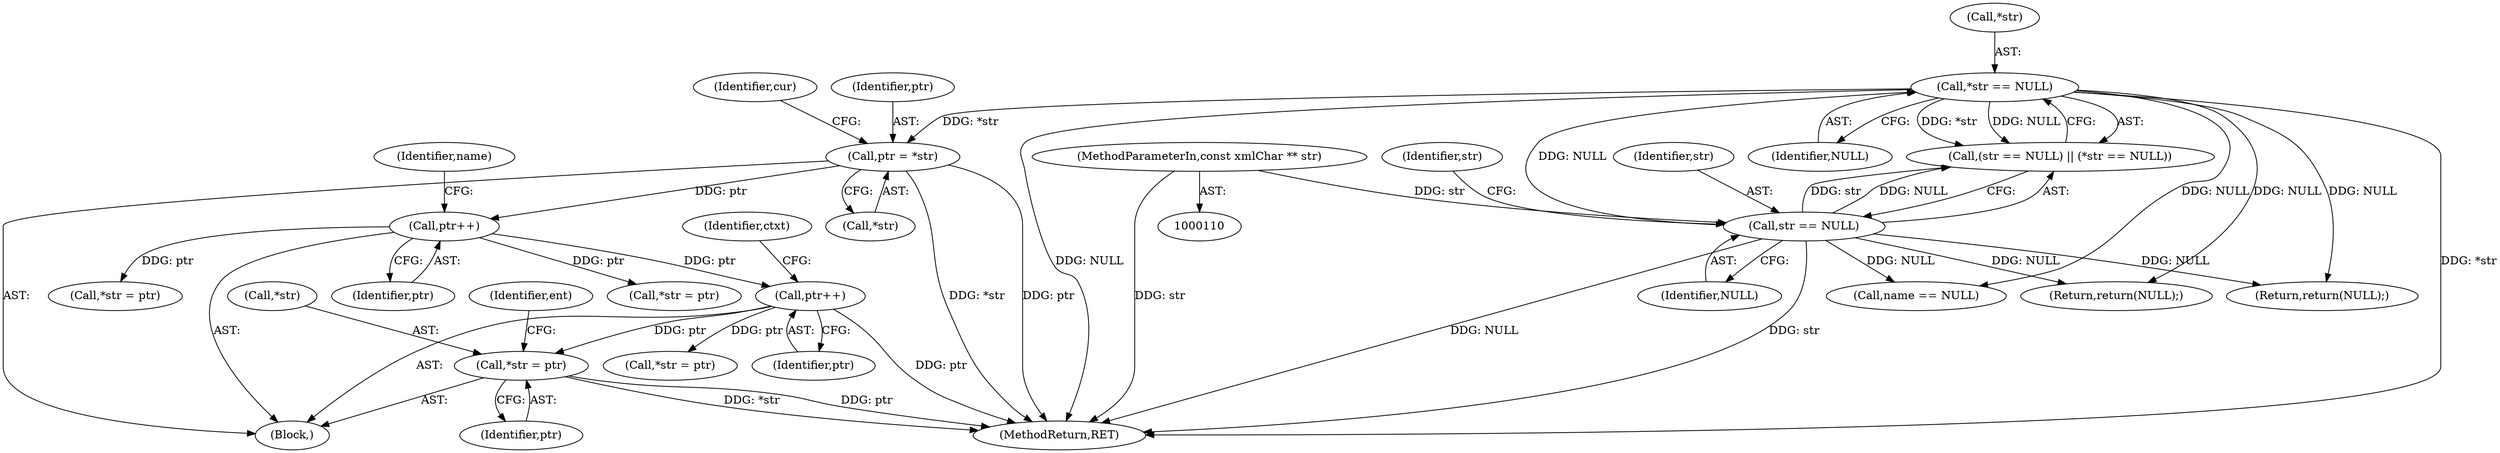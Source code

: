 digraph "0_Chrome_d0947db40187f4708c58e64cbd6013faf9eddeed_34@pointer" {
"1000404" [label="(Call,*str = ptr)"];
"1000187" [label="(Call,ptr++)"];
"1000146" [label="(Call,ptr++)"];
"1000132" [label="(Call,ptr = *str)"];
"1000126" [label="(Call,*str == NULL)"];
"1000123" [label="(Call,str == NULL)"];
"1000112" [label="(MethodParameterIn,const xmlChar ** str)"];
"1000123" [label="(Call,str == NULL)"];
"1000137" [label="(Identifier,cur)"];
"1000155" [label="(Call,name == NULL)"];
"1000163" [label="(Call,*str = ptr)"];
"1000130" [label="(Return,return(NULL);)"];
"1000125" [label="(Identifier,NULL)"];
"1000132" [label="(Call,ptr = *str)"];
"1000404" [label="(Call,*str = ptr)"];
"1000181" [label="(Call,*str = ptr)"];
"1000127" [label="(Call,*str)"];
"1000410" [label="(MethodReturn,RET)"];
"1000134" [label="(Call,*str)"];
"1000188" [label="(Identifier,ptr)"];
"1000405" [label="(Call,*str)"];
"1000128" [label="(Identifier,str)"];
"1000126" [label="(Call,*str == NULL)"];
"1000187" [label="(Call,ptr++)"];
"1000209" [label="(Call,*str = ptr)"];
"1000113" [label="(Block,)"];
"1000122" [label="(Call,(str == NULL) || (*str == NULL))"];
"1000407" [label="(Identifier,ptr)"];
"1000133" [label="(Identifier,ptr)"];
"1000147" [label="(Identifier,ptr)"];
"1000144" [label="(Return,return(NULL);)"];
"1000149" [label="(Identifier,name)"];
"1000112" [label="(MethodParameterIn,const xmlChar ** str)"];
"1000146" [label="(Call,ptr++)"];
"1000409" [label="(Identifier,ent)"];
"1000193" [label="(Identifier,ctxt)"];
"1000129" [label="(Identifier,NULL)"];
"1000124" [label="(Identifier,str)"];
"1000404" -> "1000113"  [label="AST: "];
"1000404" -> "1000407"  [label="CFG: "];
"1000405" -> "1000404"  [label="AST: "];
"1000407" -> "1000404"  [label="AST: "];
"1000409" -> "1000404"  [label="CFG: "];
"1000404" -> "1000410"  [label="DDG: *str"];
"1000404" -> "1000410"  [label="DDG: ptr"];
"1000187" -> "1000404"  [label="DDG: ptr"];
"1000187" -> "1000113"  [label="AST: "];
"1000187" -> "1000188"  [label="CFG: "];
"1000188" -> "1000187"  [label="AST: "];
"1000193" -> "1000187"  [label="CFG: "];
"1000187" -> "1000410"  [label="DDG: ptr"];
"1000146" -> "1000187"  [label="DDG: ptr"];
"1000187" -> "1000209"  [label="DDG: ptr"];
"1000146" -> "1000113"  [label="AST: "];
"1000146" -> "1000147"  [label="CFG: "];
"1000147" -> "1000146"  [label="AST: "];
"1000149" -> "1000146"  [label="CFG: "];
"1000132" -> "1000146"  [label="DDG: ptr"];
"1000146" -> "1000163"  [label="DDG: ptr"];
"1000146" -> "1000181"  [label="DDG: ptr"];
"1000132" -> "1000113"  [label="AST: "];
"1000132" -> "1000134"  [label="CFG: "];
"1000133" -> "1000132"  [label="AST: "];
"1000134" -> "1000132"  [label="AST: "];
"1000137" -> "1000132"  [label="CFG: "];
"1000132" -> "1000410"  [label="DDG: *str"];
"1000132" -> "1000410"  [label="DDG: ptr"];
"1000126" -> "1000132"  [label="DDG: *str"];
"1000126" -> "1000122"  [label="AST: "];
"1000126" -> "1000129"  [label="CFG: "];
"1000127" -> "1000126"  [label="AST: "];
"1000129" -> "1000126"  [label="AST: "];
"1000122" -> "1000126"  [label="CFG: "];
"1000126" -> "1000410"  [label="DDG: NULL"];
"1000126" -> "1000410"  [label="DDG: *str"];
"1000126" -> "1000122"  [label="DDG: *str"];
"1000126" -> "1000122"  [label="DDG: NULL"];
"1000123" -> "1000126"  [label="DDG: NULL"];
"1000126" -> "1000130"  [label="DDG: NULL"];
"1000126" -> "1000144"  [label="DDG: NULL"];
"1000126" -> "1000155"  [label="DDG: NULL"];
"1000123" -> "1000122"  [label="AST: "];
"1000123" -> "1000125"  [label="CFG: "];
"1000124" -> "1000123"  [label="AST: "];
"1000125" -> "1000123"  [label="AST: "];
"1000128" -> "1000123"  [label="CFG: "];
"1000122" -> "1000123"  [label="CFG: "];
"1000123" -> "1000410"  [label="DDG: NULL"];
"1000123" -> "1000410"  [label="DDG: str"];
"1000123" -> "1000122"  [label="DDG: str"];
"1000123" -> "1000122"  [label="DDG: NULL"];
"1000112" -> "1000123"  [label="DDG: str"];
"1000123" -> "1000130"  [label="DDG: NULL"];
"1000123" -> "1000144"  [label="DDG: NULL"];
"1000123" -> "1000155"  [label="DDG: NULL"];
"1000112" -> "1000110"  [label="AST: "];
"1000112" -> "1000410"  [label="DDG: str"];
}
